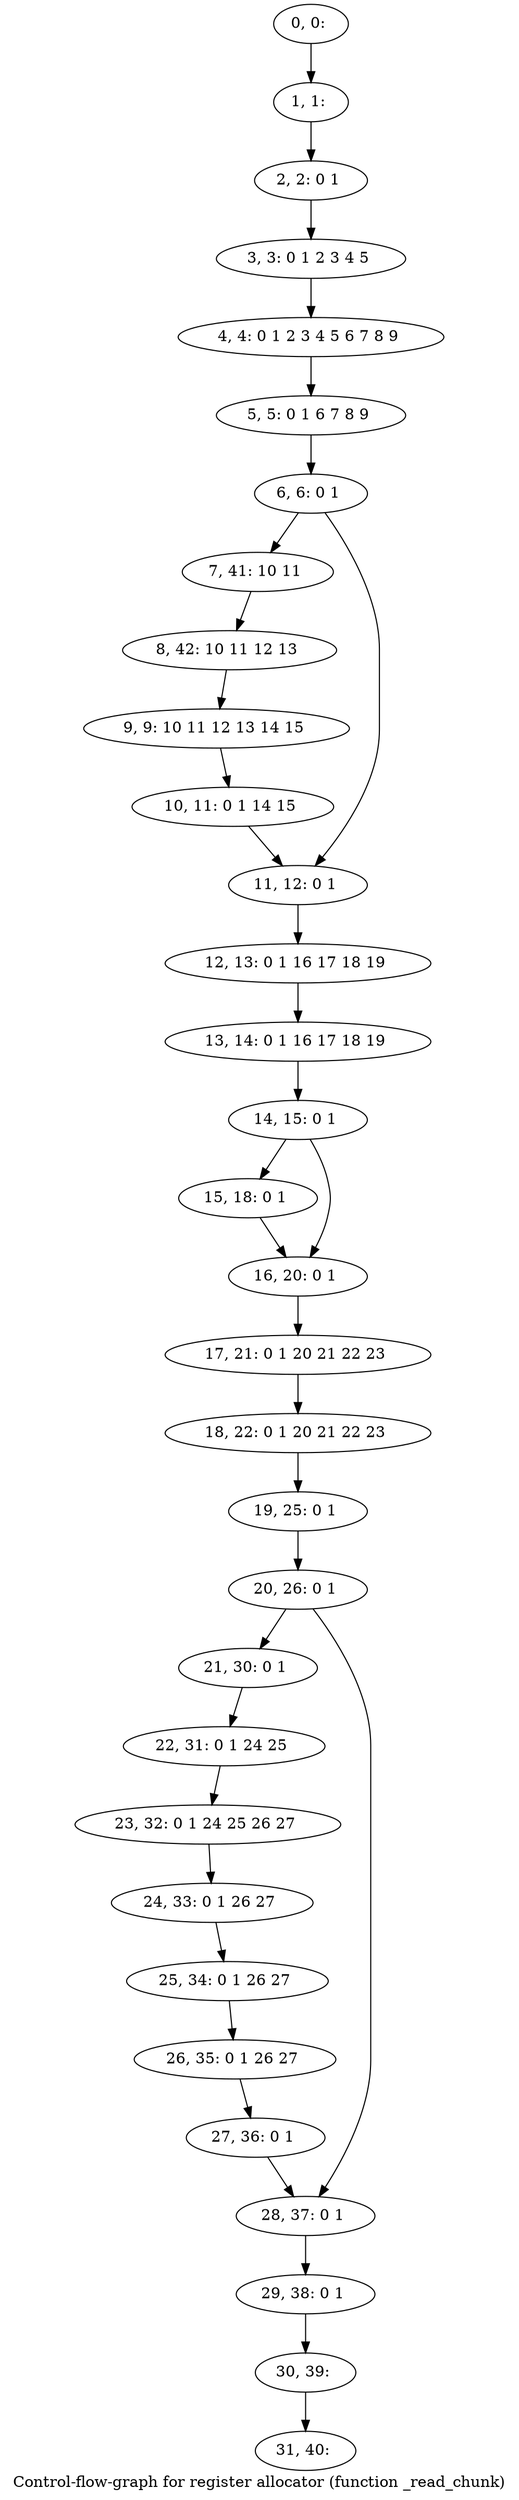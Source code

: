 digraph G {
graph [label="Control-flow-graph for register allocator (function _read_chunk)"]
0[label="0, 0: "];
1[label="1, 1: "];
2[label="2, 2: 0 1 "];
3[label="3, 3: 0 1 2 3 4 5 "];
4[label="4, 4: 0 1 2 3 4 5 6 7 8 9 "];
5[label="5, 5: 0 1 6 7 8 9 "];
6[label="6, 6: 0 1 "];
7[label="7, 41: 10 11 "];
8[label="8, 42: 10 11 12 13 "];
9[label="9, 9: 10 11 12 13 14 15 "];
10[label="10, 11: 0 1 14 15 "];
11[label="11, 12: 0 1 "];
12[label="12, 13: 0 1 16 17 18 19 "];
13[label="13, 14: 0 1 16 17 18 19 "];
14[label="14, 15: 0 1 "];
15[label="15, 18: 0 1 "];
16[label="16, 20: 0 1 "];
17[label="17, 21: 0 1 20 21 22 23 "];
18[label="18, 22: 0 1 20 21 22 23 "];
19[label="19, 25: 0 1 "];
20[label="20, 26: 0 1 "];
21[label="21, 30: 0 1 "];
22[label="22, 31: 0 1 24 25 "];
23[label="23, 32: 0 1 24 25 26 27 "];
24[label="24, 33: 0 1 26 27 "];
25[label="25, 34: 0 1 26 27 "];
26[label="26, 35: 0 1 26 27 "];
27[label="27, 36: 0 1 "];
28[label="28, 37: 0 1 "];
29[label="29, 38: 0 1 "];
30[label="30, 39: "];
31[label="31, 40: "];
0->1 ;
1->2 ;
2->3 ;
3->4 ;
4->5 ;
5->6 ;
6->7 ;
6->11 ;
7->8 ;
8->9 ;
9->10 ;
10->11 ;
11->12 ;
12->13 ;
13->14 ;
14->15 ;
14->16 ;
15->16 ;
16->17 ;
17->18 ;
18->19 ;
19->20 ;
20->21 ;
20->28 ;
21->22 ;
22->23 ;
23->24 ;
24->25 ;
25->26 ;
26->27 ;
27->28 ;
28->29 ;
29->30 ;
30->31 ;
}
